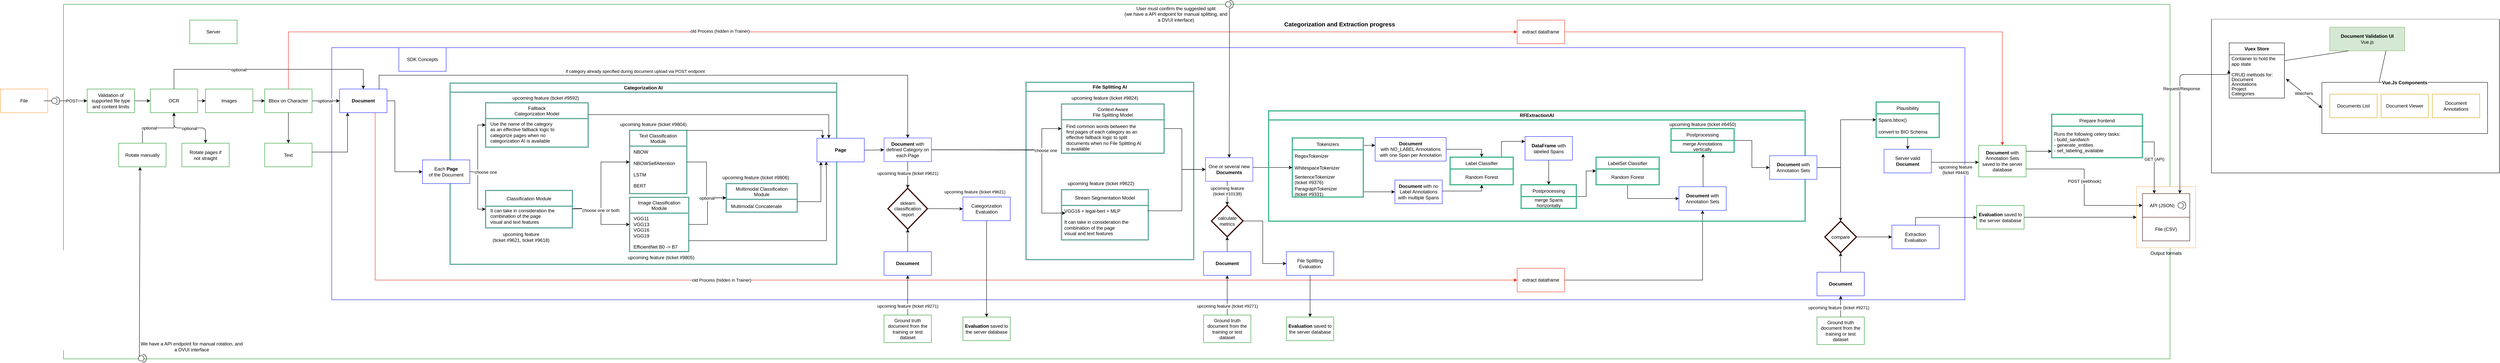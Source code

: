 <mxfile version="20.5.1" type="device"><diagram id="Y_4e-g6y54JG4lKSlURq" name="Page-1"><mxGraphModel dx="3660" dy="935" grid="1" gridSize="10" guides="1" tooltips="1" connect="1" arrows="1" fold="1" page="1" pageScale="1" pageWidth="850" pageHeight="1100" math="0" shadow="0"><root><mxCell id="0"/><mxCell id="1" parent="0"/><mxCell id="4hGdP1M2JwbJeWWglB2I-54" value="" style="rounded=0;whiteSpace=wrap;html=1;strokeColor=#129416;" parent="1" vertex="1"><mxGeometry x="-830" y="110" width="5340" height="900" as="geometry"/></mxCell><mxCell id="2g9Gco3Wk7Qit-5-Im8r-12" value="Output formats" style="rounded=0;whiteSpace=wrap;html=1;strokeColor=#FFB366;labelPosition=center;verticalLabelPosition=bottom;align=center;verticalAlign=top;" parent="1" vertex="1"><mxGeometry x="4425" y="573" width="150" height="155" as="geometry"/></mxCell><mxCell id="4hGdP1M2JwbJeWWglB2I-15" value="" style="rounded=0;whiteSpace=wrap;html=1;strokeColor=#0F17FF;" parent="1" vertex="1"><mxGeometry x="-150" y="220" width="4140" height="640" as="geometry"/></mxCell><mxCell id="4hGdP1M2JwbJeWWglB2I-59" style="edgeStyle=orthogonalEdgeStyle;rounded=0;orthogonalLoop=1;jettySize=auto;html=1;exitX=0.5;exitY=0;exitDx=0;exitDy=0;entryX=0;entryY=0.5;entryDx=0;entryDy=0;strokeColor=#E62712;" parent="1" source="4hGdP1M2JwbJeWWglB2I-42" target="4hGdP1M2JwbJeWWglB2I-60" edge="1"><mxGeometry relative="1" as="geometry"><Array as="points"><mxPoint x="-260" y="180"/></Array></mxGeometry></mxCell><mxCell id="9MLLla6oI4jPxRE4S_ba-36" value="old Process (hidden in Trainer)" style="edgeLabel;html=1;align=center;verticalAlign=middle;resizable=0;points=[];" parent="4hGdP1M2JwbJeWWglB2I-59" vertex="1" connectable="0"><mxGeometry x="-0.086" y="2" relative="1" as="geometry"><mxPoint x="-251" as="offset"/></mxGeometry></mxCell><mxCell id="vx7GEG0v0-2Jzm9RmqDa-37" style="edgeStyle=orthogonalEdgeStyle;rounded=0;orthogonalLoop=1;jettySize=auto;html=1;entryX=0;entryY=0.5;entryDx=0;entryDy=0;" parent="1" source="4hGdP1M2JwbJeWWglB2I-1" target="vx7GEG0v0-2Jzm9RmqDa-39" edge="1"><mxGeometry relative="1" as="geometry"><mxPoint x="-90" y="760" as="targetPoint"/><Array as="points"><mxPoint x="10" y="355"/><mxPoint x="10" y="535"/></Array></mxGeometry></mxCell><mxCell id="9MLLla6oI4jPxRE4S_ba-65" style="edgeStyle=orthogonalEdgeStyle;rounded=0;orthogonalLoop=1;jettySize=auto;html=1;entryX=0.5;entryY=0;entryDx=0;entryDy=0;" parent="1" source="4hGdP1M2JwbJeWWglB2I-4" target="9MLLla6oI4jPxRE4S_ba-66" edge="1"><mxGeometry relative="1" as="geometry"><Array as="points"><mxPoint x="2765" y="478"/></Array></mxGeometry></mxCell><mxCell id="4hGdP1M2JwbJeWWglB2I-4" value="&lt;div&gt;&lt;b&gt;Document&lt;/b&gt;&lt;br&gt;&lt;/div&gt;&lt;div&gt;with NO_LABEL Annotations&lt;/div&gt;&lt;div&gt;with one Span per Annotation&lt;/div&gt;" style="rounded=0;whiteSpace=wrap;html=1;strokeColor=#0F17FF;" parent="1" vertex="1"><mxGeometry x="2495" y="448" width="180" height="60" as="geometry"/></mxCell><mxCell id="4hGdP1M2JwbJeWWglB2I-38" value="SDK Concepts" style="rounded=0;whiteSpace=wrap;html=1;fillColor=none;strokeColor=#0F17FF;" parent="1" vertex="1"><mxGeometry x="20" y="220" width="120" height="60" as="geometry"/></mxCell><mxCell id="2g9Gco3Wk7Qit-5-Im8r-6" style="edgeStyle=orthogonalEdgeStyle;rounded=0;orthogonalLoop=1;jettySize=auto;html=1;exitX=1;exitY=0.5;exitDx=0;exitDy=0;" parent="1" source="4hGdP1M2JwbJeWWglB2I-40" target="2g9Gco3Wk7Qit-5-Im8r-5" edge="1"><mxGeometry relative="1" as="geometry"><Array as="points"><mxPoint x="4145" y="483"/></Array></mxGeometry></mxCell><mxCell id="2g9Gco3Wk7Qit-5-Im8r-18" style="edgeStyle=orthogonalEdgeStyle;rounded=0;orthogonalLoop=1;jettySize=auto;html=1;exitX=1;exitY=0.75;exitDx=0;exitDy=0;entryX=0;entryY=0.5;entryDx=0;entryDy=0;" parent="1" source="4hGdP1M2JwbJeWWglB2I-40" target="9MLLla6oI4jPxRE4S_ba-106" edge="1"><mxGeometry relative="1" as="geometry"/></mxCell><mxCell id="2g9Gco3Wk7Qit-5-Im8r-19" value="POST (webhook)" style="edgeLabel;html=1;align=center;verticalAlign=middle;resizable=0;points=[];" parent="2g9Gco3Wk7Qit-5-Im8r-18" vertex="1" connectable="0"><mxGeometry x="-0.082" relative="1" as="geometry"><mxPoint as="offset"/></mxGeometry></mxCell><mxCell id="4hGdP1M2JwbJeWWglB2I-40" value="&lt;b&gt;Document &lt;/b&gt;with Annotation Sets saved to the server database" style="rounded=0;whiteSpace=wrap;html=1;strokeColor=#129416;" parent="1" vertex="1"><mxGeometry x="4025" y="468" width="120" height="80" as="geometry"/></mxCell><mxCell id="4hGdP1M2JwbJeWWglB2I-44" style="edgeStyle=orthogonalEdgeStyle;rounded=0;orthogonalLoop=1;jettySize=auto;html=1;" parent="1" source="4hGdP1M2JwbJeWWglB2I-42" target="4hGdP1M2JwbJeWWglB2I-1" edge="1"><mxGeometry relative="1" as="geometry"><Array as="points"><mxPoint x="-130" y="355"/><mxPoint x="-130" y="355"/></Array></mxGeometry></mxCell><mxCell id="9MLLla6oI4jPxRE4S_ba-6" value="optional" style="edgeLabel;html=1;align=center;verticalAlign=middle;resizable=0;points=[];" parent="4hGdP1M2JwbJeWWglB2I-44" vertex="1" connectable="0"><mxGeometry x="-0.063" relative="1" as="geometry"><mxPoint as="offset"/></mxGeometry></mxCell><mxCell id="9MLLla6oI4jPxRE4S_ba-1" value="" style="edgeStyle=orthogonalEdgeStyle;rounded=0;orthogonalLoop=1;jettySize=auto;html=1;" parent="1" source="4hGdP1M2JwbJeWWglB2I-42" target="4hGdP1M2JwbJeWWglB2I-43" edge="1"><mxGeometry relative="1" as="geometry"/></mxCell><mxCell id="4hGdP1M2JwbJeWWglB2I-42" value="Bbox on Character" style="rounded=0;whiteSpace=wrap;html=1;fillColor=none;strokeColor=#129416;" parent="1" vertex="1"><mxGeometry x="-320" y="325" width="120" height="60" as="geometry"/></mxCell><mxCell id="4hGdP1M2JwbJeWWglB2I-45" style="edgeStyle=orthogonalEdgeStyle;rounded=0;orthogonalLoop=1;jettySize=auto;html=1;" parent="1" source="4hGdP1M2JwbJeWWglB2I-43" target="4hGdP1M2JwbJeWWglB2I-1" edge="1"><mxGeometry relative="1" as="geometry"><Array as="points"><mxPoint x="-110" y="485"/></Array></mxGeometry></mxCell><mxCell id="4hGdP1M2JwbJeWWglB2I-43" value="Text" style="rounded=0;whiteSpace=wrap;html=1;fillColor=none;strokeColor=#129416;" parent="1" vertex="1"><mxGeometry x="-320" y="462.5" width="120" height="60" as="geometry"/></mxCell><mxCell id="9MLLla6oI4jPxRE4S_ba-94" style="edgeStyle=orthogonalEdgeStyle;rounded=0;orthogonalLoop=1;jettySize=auto;html=1;" parent="1" source="4hGdP1M2JwbJeWWglB2I-46" target="9MLLla6oI4jPxRE4S_ba-93" edge="1"><mxGeometry relative="1" as="geometry"/></mxCell><mxCell id="4hGdP1M2JwbJeWWglB2I-46" value="Document" style="rounded=0;whiteSpace=wrap;html=1;strokeColor=#0F17FF;fontStyle=1" parent="1" vertex="1"><mxGeometry x="3615" y="790" width="120" height="60" as="geometry"/></mxCell><mxCell id="4hGdP1M2JwbJeWWglB2I-50" style="edgeStyle=orthogonalEdgeStyle;rounded=0;orthogonalLoop=1;jettySize=auto;html=1;" parent="1" source="4hGdP1M2JwbJeWWglB2I-47" target="4hGdP1M2JwbJeWWglB2I-46" edge="1"><mxGeometry relative="1" as="geometry"/></mxCell><mxCell id="4hGdP1M2JwbJeWWglB2I-47" value="Ground truth document from the training or test dataset" style="rounded=0;whiteSpace=wrap;html=1;strokeColor=#129416;" parent="1" vertex="1"><mxGeometry x="3615" y="903.75" width="120" height="70" as="geometry"/></mxCell><mxCell id="4hGdP1M2JwbJeWWglB2I-55" value="Server" style="rounded=0;whiteSpace=wrap;html=1;fillColor=none;strokeColor=#129416;" parent="1" vertex="1"><mxGeometry x="-510" y="150" width="120" height="60" as="geometry"/></mxCell><mxCell id="2g9Gco3Wk7Qit-5-Im8r-14" style="edgeStyle=orthogonalEdgeStyle;rounded=0;orthogonalLoop=1;jettySize=auto;html=1;exitX=1;exitY=0.5;exitDx=0;exitDy=0;entryX=0;entryY=0.5;entryDx=0;entryDy=0;" parent="1" source="4hGdP1M2JwbJeWWglB2I-56" target="2g9Gco3Wk7Qit-5-Im8r-12" edge="1"><mxGeometry relative="1" as="geometry"/></mxCell><mxCell id="4hGdP1M2JwbJeWWglB2I-56" value="&lt;b&gt;Evaluation&lt;/b&gt; saved to the server database" style="rounded=0;whiteSpace=wrap;html=1;strokeColor=#129416;" parent="1" vertex="1"><mxGeometry x="4020" y="620.5" width="120" height="60" as="geometry"/></mxCell><mxCell id="4hGdP1M2JwbJeWWglB2I-61" style="edgeStyle=orthogonalEdgeStyle;rounded=0;orthogonalLoop=1;jettySize=auto;html=1;strokeColor=#EB2813;entryX=0.5;entryY=0;entryDx=0;entryDy=0;exitX=1;exitY=0.5;exitDx=0;exitDy=0;" parent="1" source="4hGdP1M2JwbJeWWglB2I-60" target="4hGdP1M2JwbJeWWglB2I-40" edge="1"><mxGeometry relative="1" as="geometry"><Array as="points"><mxPoint x="4085" y="180"/></Array></mxGeometry></mxCell><mxCell id="4hGdP1M2JwbJeWWglB2I-60" value="extract dataframe" style="rounded=0;whiteSpace=wrap;html=1;strokeColor=#FF2C14;" parent="1" vertex="1"><mxGeometry x="2855" y="150" width="120" height="60" as="geometry"/></mxCell><mxCell id="9MLLla6oI4jPxRE4S_ba-4" style="edgeStyle=orthogonalEdgeStyle;rounded=0;orthogonalLoop=1;jettySize=auto;html=1;entryX=0.5;entryY=0;entryDx=0;entryDy=0;" parent="1" source="9MLLla6oI4jPxRE4S_ba-3" target="4hGdP1M2JwbJeWWglB2I-1" edge="1"><mxGeometry relative="1" as="geometry"><Array as="points"><mxPoint x="-550" y="275"/><mxPoint x="-70" y="275"/></Array></mxGeometry></mxCell><mxCell id="9MLLla6oI4jPxRE4S_ba-5" value="optional" style="edgeLabel;html=1;align=center;verticalAlign=middle;resizable=0;points=[];" parent="9MLLla6oI4jPxRE4S_ba-4" vertex="1" connectable="0"><mxGeometry x="-0.263" y="-1" relative="1" as="geometry"><mxPoint as="offset"/></mxGeometry></mxCell><mxCell id="9MLLla6oI4jPxRE4S_ba-40" value="" style="edgeStyle=orthogonalEdgeStyle;rounded=0;orthogonalLoop=1;jettySize=auto;html=1;" parent="1" source="9MLLla6oI4jPxRE4S_ba-3" target="9MLLla6oI4jPxRE4S_ba-39" edge="1"><mxGeometry relative="1" as="geometry"/></mxCell><mxCell id="2g9Gco3Wk7Qit-5-Im8r-27" style="endArrow=classic;startArrow=classic;html=1;fontFamily=Helvetica;fontSize=11;fontColor=default;align=center;strokeColor=default;edgeStyle=orthogonalEdgeStyle;" parent="1" source="9MLLla6oI4jPxRE4S_ba-3" target="GbPzBh_5DXwl44FfzJLB-2" edge="1"><mxGeometry relative="1" as="geometry"/></mxCell><mxCell id="2g9Gco3Wk7Qit-5-Im8r-28" value="optional" style="edgeLabel;html=1;align=center;verticalAlign=middle;resizable=0;points=[];" parent="2g9Gco3Wk7Qit-5-Im8r-27" vertex="1" connectable="0"><mxGeometry x="-0.022" y="-1" relative="1" as="geometry"><mxPoint as="offset"/></mxGeometry></mxCell><mxCell id="9MLLla6oI4jPxRE4S_ba-3" value="OCR" style="rounded=0;whiteSpace=wrap;html=1;fillColor=none;strokeColor=#129416;" parent="1" vertex="1"><mxGeometry x="-610" y="325" width="120" height="60" as="geometry"/></mxCell><mxCell id="9MLLla6oI4jPxRE4S_ba-45" style="edgeStyle=orthogonalEdgeStyle;rounded=0;orthogonalLoop=1;jettySize=auto;html=1;" parent="1" source="9MLLla6oI4jPxRE4S_ba-90" target="4hGdP1M2JwbJeWWglB2I-40" edge="1"><mxGeometry relative="1" as="geometry"><mxPoint x="4128" y="363" as="sourcePoint"/><Array as="points"><mxPoint x="4010" y="511"/><mxPoint x="4010" y="511"/></Array></mxGeometry></mxCell><mxCell id="V9HdjX9iqHW_Pui06T7V-2" value="upcoming feature&lt;br&gt;(ticket #9443)" style="edgeLabel;html=1;align=center;verticalAlign=middle;resizable=0;points=[];" parent="9MLLla6oI4jPxRE4S_ba-45" vertex="1" connectable="0"><mxGeometry x="-0.133" relative="1" as="geometry"><mxPoint x="9" y="19" as="offset"/></mxGeometry></mxCell><mxCell id="9MLLla6oI4jPxRE4S_ba-41" style="edgeStyle=orthogonalEdgeStyle;rounded=0;orthogonalLoop=1;jettySize=auto;html=1;" parent="1" source="9MLLla6oI4jPxRE4S_ba-39" target="4hGdP1M2JwbJeWWglB2I-42" edge="1"><mxGeometry relative="1" as="geometry"/></mxCell><mxCell id="9MLLla6oI4jPxRE4S_ba-39" value="Images" style="rounded=0;whiteSpace=wrap;html=1;fillColor=none;strokeColor=#129416;" parent="1" vertex="1"><mxGeometry x="-470" y="325" width="120" height="60" as="geometry"/></mxCell><mxCell id="9MLLla6oI4jPxRE4S_ba-43" style="edgeStyle=orthogonalEdgeStyle;rounded=0;orthogonalLoop=1;jettySize=auto;html=1;entryX=0;entryY=0.5;entryDx=0;entryDy=0;startArrow=none;" parent="1" source="HjN8L-3muKGVJR2-hx_8-20" target="HjN8L-3muKGVJR2-hx_8-12" edge="1"><mxGeometry relative="1" as="geometry"/></mxCell><mxCell id="9MLLla6oI4jPxRE4S_ba-92" value="POST" style="edgeLabel;html=1;align=center;verticalAlign=middle;resizable=0;points=[];" parent="9MLLla6oI4jPxRE4S_ba-43" vertex="1" connectable="0"><mxGeometry x="0.236" y="-2" relative="1" as="geometry"><mxPoint x="-13" y="-2" as="offset"/></mxGeometry></mxCell><mxCell id="9MLLla6oI4jPxRE4S_ba-42" value="File" style="rounded=0;whiteSpace=wrap;html=1;strokeColor=#FF9933;" parent="1" vertex="1"><mxGeometry x="-990" y="325" width="120" height="60" as="geometry"/></mxCell><mxCell id="uCFwbwdLhiHwo-Qxrh92-10" style="edgeStyle=orthogonalEdgeStyle;rounded=0;orthogonalLoop=1;jettySize=auto;html=1;" parent="1" source="9MLLla6oI4jPxRE4S_ba-53" edge="1"><mxGeometry relative="1" as="geometry"><mxPoint x="2495" y="468" as="targetPoint"/><Array as="points"><mxPoint x="2495" y="468"/></Array></mxGeometry></mxCell><mxCell id="uCFwbwdLhiHwo-Qxrh92-13" style="edgeStyle=orthogonalEdgeStyle;rounded=0;orthogonalLoop=1;jettySize=auto;html=1;" parent="1" source="9MLLla6oI4jPxRE4S_ba-53" target="9MLLla6oI4jPxRE4S_ba-58" edge="1"><mxGeometry relative="1" as="geometry"><Array as="points"><mxPoint x="2485" y="586"/><mxPoint x="2485" y="586"/></Array></mxGeometry></mxCell><mxCell id="9MLLla6oI4jPxRE4S_ba-53" value="Tokenizers" style="swimlane;fontStyle=0;childLayout=stackLayout;horizontal=1;startSize=30;horizontalStack=0;resizeParent=1;resizeParentMax=0;resizeLast=0;collapsible=1;marginBottom=0;strokeColor=#44B78B;strokeWidth=3;" parent="1" vertex="1"><mxGeometry x="2285" y="449.25" width="180" height="150" as="geometry"><mxRectangle x="1990" y="441.25" width="150" height="30" as="alternateBounds"/></mxGeometry></mxCell><mxCell id="9MLLla6oI4jPxRE4S_ba-56" value="RegexTokenizer" style="text;strokeColor=none;fillColor=none;align=left;verticalAlign=middle;spacingLeft=4;spacingRight=4;overflow=hidden;points=[[0,0.5],[1,0.5]];portConstraint=eastwest;rotatable=0;" parent="9MLLla6oI4jPxRE4S_ba-53" vertex="1"><mxGeometry y="30" width="180" height="30" as="geometry"/></mxCell><mxCell id="PVjARp0YHHE5zDxc7D2C-11" value="WhitespaceTokenizer" style="text;strokeColor=none;fillColor=none;align=left;verticalAlign=middle;spacingLeft=4;spacingRight=4;overflow=hidden;points=[[0,0.5],[1,0.5]];portConstraint=eastwest;rotatable=0;" parent="9MLLla6oI4jPxRE4S_ba-53" vertex="1"><mxGeometry y="60" width="180" height="30" as="geometry"/></mxCell><mxCell id="9MLLla6oI4jPxRE4S_ba-54" value="SentenceTokenizer&#xA;(ticket #9376)" style="text;strokeColor=none;fillColor=none;align=left;verticalAlign=middle;spacingLeft=4;spacingRight=4;overflow=hidden;points=[[0,0.5],[1,0.5]];portConstraint=eastwest;rotatable=0;" parent="9MLLla6oI4jPxRE4S_ba-53" vertex="1"><mxGeometry y="90" width="180" height="30" as="geometry"/></mxCell><mxCell id="9MLLla6oI4jPxRE4S_ba-55" value="ParagraphTokenizer&#xA;(ticket #9331)" style="text;strokeColor=none;fillColor=none;align=left;verticalAlign=middle;spacingLeft=4;spacingRight=4;overflow=hidden;points=[[0,0.5],[1,0.5]];portConstraint=eastwest;rotatable=0;" parent="9MLLla6oI4jPxRE4S_ba-53" vertex="1"><mxGeometry y="120" width="180" height="30" as="geometry"/></mxCell><mxCell id="9MLLla6oI4jPxRE4S_ba-64" style="edgeStyle=orthogonalEdgeStyle;rounded=0;orthogonalLoop=1;jettySize=auto;html=1;entryX=0.5;entryY=1;entryDx=0;entryDy=0;" parent="1" source="9MLLla6oI4jPxRE4S_ba-58" target="9MLLla6oI4jPxRE4S_ba-66" edge="1"><mxGeometry relative="1" as="geometry"><Array as="points"><mxPoint x="2765" y="584"/></Array></mxGeometry></mxCell><mxCell id="9MLLla6oI4jPxRE4S_ba-58" value="&lt;b&gt;Document&lt;/b&gt;&amp;nbsp;with no Label Annotations with multiple Spans" style="rounded=0;whiteSpace=wrap;html=1;strokeColor=#0F17FF;" parent="1" vertex="1"><mxGeometry x="2545" y="556.13" width="120" height="60" as="geometry"/></mxCell><mxCell id="9MLLla6oI4jPxRE4S_ba-71" style="edgeStyle=orthogonalEdgeStyle;rounded=0;orthogonalLoop=1;jettySize=auto;html=1;" parent="1" source="9MLLla6oI4jPxRE4S_ba-66" target="9MLLla6oI4jPxRE4S_ba-10" edge="1"><mxGeometry relative="1" as="geometry"><Array as="points"><mxPoint x="2815" y="458"/></Array></mxGeometry></mxCell><mxCell id="9MLLla6oI4jPxRE4S_ba-66" value="Label Classifier" style="swimlane;fontStyle=0;childLayout=stackLayout;horizontal=1;startSize=30;horizontalStack=0;resizeParent=1;resizeParentMax=0;resizeLast=0;collapsible=1;marginBottom=0;strokeColor=#44B78B;strokeWidth=3;" parent="1" vertex="1"><mxGeometry x="2685" y="498" width="160" height="70" as="geometry"><mxRectangle x="320" y="370" width="150" height="30" as="alternateBounds"/></mxGeometry></mxCell><mxCell id="9MLLla6oI4jPxRE4S_ba-67" value="Random Forest" style="text;strokeColor=none;fillColor=none;align=center;verticalAlign=middle;spacingLeft=4;spacingRight=4;overflow=hidden;points=[[0,0.5],[1,0.5]];portConstraint=eastwest;rotatable=0;" parent="9MLLla6oI4jPxRE4S_ba-66" vertex="1"><mxGeometry y="30" width="160" height="40" as="geometry"/></mxCell><mxCell id="9MLLla6oI4jPxRE4S_ba-88" style="edgeStyle=orthogonalEdgeStyle;rounded=0;orthogonalLoop=1;jettySize=auto;html=1;entryX=0;entryY=0.5;entryDx=0;entryDy=0;" parent="1" source="9MLLla6oI4jPxRE4S_ba-72" target="9MLLla6oI4jPxRE4S_ba-77" edge="1"><mxGeometry relative="1" as="geometry"/></mxCell><mxCell id="9MLLla6oI4jPxRE4S_ba-72" value="Postprocessing" style="swimlane;fontStyle=0;childLayout=stackLayout;horizontal=1;startSize=30;horizontalStack=0;resizeParent=1;resizeParentMax=0;resizeLast=0;collapsible=1;marginBottom=0;strokeColor=#44B78B;strokeWidth=3;" parent="1" vertex="1"><mxGeometry x="3245" y="425.5" width="160" height="60" as="geometry"><mxRectangle x="320" y="370" width="150" height="30" as="alternateBounds"/></mxGeometry></mxCell><mxCell id="9MLLla6oI4jPxRE4S_ba-85" value="merge Annotations&#xA;vertically" style="text;strokeColor=none;fillColor=none;align=center;verticalAlign=middle;spacingLeft=4;spacingRight=4;overflow=hidden;points=[[0,0.5],[1,0.5]];portConstraint=eastwest;rotatable=0;" parent="9MLLla6oI4jPxRE4S_ba-72" vertex="1"><mxGeometry y="30" width="160" height="30" as="geometry"/></mxCell><mxCell id="9MLLla6oI4jPxRE4S_ba-89" style="edgeStyle=orthogonalEdgeStyle;rounded=0;orthogonalLoop=1;jettySize=auto;html=1;entryX=0;entryY=0.5;entryDx=0;entryDy=0;" parent="1" source="9MLLla6oI4jPxRE4S_ba-77" target="9MLLla6oI4jPxRE4S_ba-79" edge="1"><mxGeometry relative="1" as="geometry"><Array as="points"><mxPoint x="3675" y="524"/><mxPoint x="3675" y="403"/></Array></mxGeometry></mxCell><mxCell id="9MLLla6oI4jPxRE4S_ba-95" style="edgeStyle=orthogonalEdgeStyle;rounded=0;orthogonalLoop=1;jettySize=auto;html=1;" parent="1" source="9MLLla6oI4jPxRE4S_ba-77" target="9MLLla6oI4jPxRE4S_ba-93" edge="1"><mxGeometry relative="1" as="geometry"><Array as="points"><mxPoint x="3675" y="524"/></Array></mxGeometry></mxCell><mxCell id="9MLLla6oI4jPxRE4S_ba-91" style="edgeStyle=orthogonalEdgeStyle;rounded=0;orthogonalLoop=1;jettySize=auto;html=1;" parent="1" source="9MLLla6oI4jPxRE4S_ba-78" target="9MLLla6oI4jPxRE4S_ba-90" edge="1"><mxGeometry relative="1" as="geometry"><Array as="points"><mxPoint x="3845" y="458"/><mxPoint x="3845" y="458"/></Array></mxGeometry></mxCell><mxCell id="9MLLla6oI4jPxRE4S_ba-78" value="Plausibility" style="swimlane;fontStyle=0;childLayout=stackLayout;horizontal=1;startSize=30;horizontalStack=0;resizeParent=1;resizeParentMax=0;resizeLast=0;collapsible=1;marginBottom=0;strokeColor=#44B78B;strokeWidth=3;" parent="1" vertex="1"><mxGeometry x="3765" y="358" width="160" height="90" as="geometry"><mxRectangle x="320" y="370" width="150" height="30" as="alternateBounds"/></mxGeometry></mxCell><mxCell id="9MLLla6oI4jPxRE4S_ba-79" value="Spans.bbox()" style="text;strokeColor=none;fillColor=none;align=left;verticalAlign=middle;spacingLeft=4;spacingRight=4;overflow=hidden;points=[[0,0.5],[1,0.5]];portConstraint=eastwest;rotatable=0;" parent="9MLLla6oI4jPxRE4S_ba-78" vertex="1"><mxGeometry y="30" width="160" height="30" as="geometry"/></mxCell><mxCell id="9MLLla6oI4jPxRE4S_ba-80" value="convert to BIO Schema" style="text;strokeColor=none;fillColor=none;align=left;verticalAlign=middle;spacingLeft=4;spacingRight=4;overflow=hidden;points=[[0,0.5],[1,0.5]];portConstraint=eastwest;rotatable=0;" parent="9MLLla6oI4jPxRE4S_ba-78" vertex="1"><mxGeometry y="60" width="160" height="30" as="geometry"/></mxCell><mxCell id="9MLLla6oI4jPxRE4S_ba-97" style="edgeStyle=orthogonalEdgeStyle;rounded=0;orthogonalLoop=1;jettySize=auto;html=1;" parent="1" source="9MLLla6oI4jPxRE4S_ba-93" target="9MLLla6oI4jPxRE4S_ba-96" edge="1"><mxGeometry relative="1" as="geometry"/></mxCell><mxCell id="9MLLla6oI4jPxRE4S_ba-93" value="compare" style="rhombus;whiteSpace=wrap;html=1;strokeColor=#3D0A05;strokeWidth=3;" parent="1" vertex="1"><mxGeometry x="3635" y="660.5" width="80" height="80" as="geometry"/></mxCell><mxCell id="9MLLla6oI4jPxRE4S_ba-98" style="edgeStyle=orthogonalEdgeStyle;rounded=0;orthogonalLoop=1;jettySize=auto;html=1;" parent="1" source="9MLLla6oI4jPxRE4S_ba-96" target="4hGdP1M2JwbJeWWglB2I-56" edge="1"><mxGeometry relative="1" as="geometry"><Array as="points"><mxPoint x="3865" y="651"/></Array></mxGeometry></mxCell><mxCell id="9MLLla6oI4jPxRE4S_ba-96" value="&lt;div&gt;Extraction &lt;br&gt;&lt;/div&gt;&lt;div&gt;Evaluation&lt;/div&gt;" style="rounded=0;whiteSpace=wrap;html=1;strokeColor=#0F17FF;" parent="1" vertex="1"><mxGeometry x="3805" y="670.5" width="120" height="60" as="geometry"/></mxCell><mxCell id="9MLLla6oI4jPxRE4S_ba-104" value="File (CSV)" style="rounded=0;whiteSpace=wrap;html=1;strokeColor=#3D0A05;" parent="1" vertex="1"><mxGeometry x="4440" y="650.5" width="120" height="60" as="geometry"/></mxCell><mxCell id="9MLLla6oI4jPxRE4S_ba-106" value="API (JSON)&amp;nbsp;&amp;nbsp;&amp;nbsp;&amp;nbsp;&amp;nbsp;&amp;nbsp; " style="rounded=0;whiteSpace=wrap;html=1;strokeColor=#3D0A05;" parent="1" vertex="1"><mxGeometry x="4440" y="590.5" width="120" height="60" as="geometry"/></mxCell><mxCell id="V9HdjX9iqHW_Pui06T7V-6" style="edgeStyle=orthogonalEdgeStyle;rounded=0;orthogonalLoop=1;jettySize=auto;html=1;" parent="1" source="V9HdjX9iqHW_Pui06T7V-3" target="4hGdP1M2JwbJeWWglB2I-25" edge="1"><mxGeometry relative="1" as="geometry"/></mxCell><mxCell id="V9HdjX9iqHW_Pui06T7V-3" value="extract dataframe" style="rounded=0;whiteSpace=wrap;html=1;strokeColor=#FF2C14;" parent="1" vertex="1"><mxGeometry x="2855" y="780" width="120" height="60" as="geometry"/></mxCell><mxCell id="LKTkPYLuN1g2WceH0jgF-83" value="" style="swimlane;startSize=0;labelBackgroundColor=none;fillStyle=auto;rounded=0;swimlaneFillColor=default;" parent="1" vertex="1"><mxGeometry x="4615" y="148" width="730" height="390" as="geometry"/></mxCell><mxCell id="LKTkPYLuN1g2WceH0jgF-74" value="Vue.Js Components" style="swimlane;startSize=0;movable=1;resizable=1;rotatable=1;deletable=1;editable=1;connectable=1;fillColor=#D4E1F5;labelBackgroundColor=default;labelBorderColor=#FFFFFF;" parent="LKTkPYLuN1g2WceH0jgF-83" vertex="1"><mxGeometry x="280" y="160" width="420" height="130" as="geometry"><mxRectangle x="850" y="260" width="50" height="40" as="alternateBounds"/></mxGeometry></mxCell><mxCell id="LKTkPYLuN1g2WceH0jgF-77" value="Document Annotations" style="rounded=0;whiteSpace=wrap;html=1;movable=1;resizable=1;rotatable=1;deletable=1;editable=1;connectable=1;fillColor=none;strokeColor=#d79b00;" parent="LKTkPYLuN1g2WceH0jgF-74" vertex="1"><mxGeometry x="280" y="30" width="120" height="60" as="geometry"/></mxCell><mxCell id="LKTkPYLuN1g2WceH0jgF-76" value="Document Viewer" style="whiteSpace=wrap;html=1;rounded=0;movable=1;resizable=1;rotatable=1;deletable=1;editable=1;connectable=1;fillColor=none;strokeColor=#d79b00;" parent="LKTkPYLuN1g2WceH0jgF-74" vertex="1"><mxGeometry x="150" y="30" width="120" height="60" as="geometry"/></mxCell><mxCell id="LKTkPYLuN1g2WceH0jgF-75" value="Documents List" style="rounded=0;whiteSpace=wrap;html=1;movable=1;resizable=1;rotatable=1;deletable=1;editable=1;connectable=1;fillColor=none;strokeColor=#d79b00;" parent="LKTkPYLuN1g2WceH0jgF-74" vertex="1"><mxGeometry x="20" y="30" width="120" height="60" as="geometry"/></mxCell><mxCell id="mCsw30LCLhBXIYTIs269-1" value="&lt;b&gt;Vuex Store&lt;/b&gt;" style="swimlane;fontStyle=0;childLayout=stackLayout;horizontal=1;startSize=30;horizontalStack=0;resizeParent=1;resizeParentMax=0;resizeLast=0;collapsible=1;marginBottom=0;whiteSpace=wrap;html=1;" parent="LKTkPYLuN1g2WceH0jgF-83" vertex="1"><mxGeometry x="45" y="60" width="140" height="140" as="geometry"/></mxCell><mxCell id="mCsw30LCLhBXIYTIs269-2" value="Container to hold the app state" style="text;strokeColor=none;fillColor=none;align=left;verticalAlign=middle;spacingLeft=4;spacingRight=4;overflow=hidden;points=[[0,0.5],[1,0.5]];portConstraint=eastwest;rotatable=0;whiteSpace=wrap;html=1;fontSize=12;" parent="mCsw30LCLhBXIYTIs269-1" vertex="1"><mxGeometry y="30" width="140" height="30" as="geometry"/></mxCell><mxCell id="mCsw30LCLhBXIYTIs269-4" value="&lt;p style=&quot;line-height: 100%; font-size: 12px;&quot;&gt;&lt;font style=&quot;font-size: 12px;&quot;&gt;CRUD methods for:&lt;br&gt;Document&lt;br&gt;Annotations&lt;br&gt;Project&lt;br&gt;Categories&lt;br&gt;&lt;/font&gt;&lt;/p&gt;" style="text;strokeColor=none;fillColor=none;align=left;verticalAlign=middle;spacingLeft=4;spacingRight=4;overflow=hidden;points=[[0,0.5],[1,0.5]];portConstraint=eastwest;rotatable=0;whiteSpace=wrap;html=1;fontSize=16;" parent="mCsw30LCLhBXIYTIs269-1" vertex="1"><mxGeometry y="60" width="140" height="80" as="geometry"/></mxCell><mxCell id="LKTkPYLuN1g2WceH0jgF-73" value="Watchers" style="endArrow=classic;startArrow=classic;html=1;rounded=0;exitX=1.029;exitY=0.388;exitDx=0;exitDy=0;movable=1;resizable=1;rotatable=1;deletable=1;editable=1;connectable=1;entryX=0;entryY=0.5;entryDx=0;entryDy=0;exitPerimeter=0;" parent="LKTkPYLuN1g2WceH0jgF-83" source="mCsw30LCLhBXIYTIs269-4" target="LKTkPYLuN1g2WceH0jgF-74" edge="1"><mxGeometry width="50" height="50" relative="1" as="geometry"><mxPoint x="170" y="142.5" as="sourcePoint"/><mxPoint x="295" y="140" as="targetPoint"/></mxGeometry></mxCell><mxCell id="LKTkPYLuN1g2WceH0jgF-64" value="&lt;b&gt;Document Validation UI&lt;/b&gt;&lt;br&gt;Vue.js" style="rounded=0;whiteSpace=wrap;html=1;movable=1;resizable=1;rotatable=1;deletable=1;editable=1;connectable=1;fillColor=#d5e8d4;strokeColor=#82b366;" parent="LKTkPYLuN1g2WceH0jgF-83" vertex="1"><mxGeometry x="300" y="20" width="190" height="60" as="geometry"/></mxCell><mxCell id="LKTkPYLuN1g2WceH0jgF-79" value="" style="endArrow=none;html=1;rounded=0;fontSize=19;entryX=0.25;entryY=1;entryDx=0;entryDy=0;exitX=1;exitY=0.5;exitDx=0;exitDy=0;movable=1;resizable=1;rotatable=1;deletable=1;editable=1;connectable=1;" parent="LKTkPYLuN1g2WceH0jgF-83" source="mCsw30LCLhBXIYTIs269-2" target="LKTkPYLuN1g2WceH0jgF-64" edge="1"><mxGeometry width="50" height="50" relative="1" as="geometry"><mxPoint x="155" y="118.75" as="sourcePoint"/><mxPoint x="330" y="315" as="targetPoint"/></mxGeometry></mxCell><mxCell id="I0hLGGDyabvLFm6WPscO-2" value="" style="endArrow=none;html=1;rounded=0;entryX=0.75;entryY=1;entryDx=0;entryDy=0;exitX=0.345;exitY=-0.004;exitDx=0;exitDy=0;exitPerimeter=0;" parent="LKTkPYLuN1g2WceH0jgF-83" source="LKTkPYLuN1g2WceH0jgF-74" target="LKTkPYLuN1g2WceH0jgF-64" edge="1"><mxGeometry width="50" height="50" relative="1" as="geometry"><mxPoint x="270" y="270" as="sourcePoint"/><mxPoint x="320" y="220" as="targetPoint"/></mxGeometry></mxCell><mxCell id="gmDyt483ovcnzdWVHVRp-11" value="" style="endArrow=classic;html=1;rounded=0;entryX=0;entryY=0.5;entryDx=0;entryDy=0;exitX=1;exitY=0.5;exitDx=0;exitDy=0;edgeStyle=orthogonalEdgeStyle;" parent="1" source="vx7GEG0v0-2Jzm9RmqDa-44" target="gmDyt483ovcnzdWVHVRp-7" edge="1"><mxGeometry width="50" height="50" relative="1" as="geometry"><mxPoint x="1260" y="361.25" as="sourcePoint"/><mxPoint x="530" y="305" as="targetPoint"/><Array as="points"/></mxGeometry></mxCell><mxCell id="PVjARp0YHHE5zDxc7D2C-14" style="edgeStyle=orthogonalEdgeStyle;rounded=0;orthogonalLoop=1;jettySize=auto;html=1;exitX=1;exitY=0.5;exitDx=0;exitDy=0;entryX=0;entryY=0.5;entryDx=0;entryDy=0;" parent="1" source="PVjARp0YHHE5zDxc7D2C-7" target="vx7GEG0v0-2Jzm9RmqDa-51" edge="1"><mxGeometry relative="1" as="geometry"><mxPoint x="3865" y="368" as="targetPoint"/><Array as="points"/></mxGeometry></mxCell><mxCell id="PVjARp0YHHE5zDxc7D2C-7" value="Postprocessing" style="swimlane;fontStyle=0;childLayout=stackLayout;horizontal=1;startSize=30;horizontalStack=0;resizeParent=1;resizeParentMax=0;resizeLast=0;collapsible=1;marginBottom=0;strokeColor=#44B78B;strokeWidth=3;" parent="1" vertex="1"><mxGeometry x="2865" y="568" width="140" height="60" as="geometry"><mxRectangle x="320" y="370" width="150" height="30" as="alternateBounds"/></mxGeometry></mxCell><mxCell id="PVjARp0YHHE5zDxc7D2C-8" value="merge Spans&#xA;horizontally" style="text;strokeColor=none;fillColor=none;align=center;verticalAlign=middle;spacingLeft=4;spacingRight=4;overflow=hidden;points=[[0,0.5],[1,0.5]];portConstraint=eastwest;rotatable=0;" parent="PVjARp0YHHE5zDxc7D2C-7" vertex="1"><mxGeometry y="30" width="140" height="30" as="geometry"/></mxCell><mxCell id="9MLLla6oI4jPxRE4S_ba-90" value="Server valid&lt;br&gt;&lt;b&gt;Document&lt;/b&gt;" style="rounded=0;whiteSpace=wrap;html=1;strokeColor=#1222FF;" parent="1" vertex="1"><mxGeometry x="3785" y="478" width="120" height="60" as="geometry"/></mxCell><mxCell id="GbPzBh_5DXwl44FfzJLB-1" value="Categorization and Extraction progress" style="text;html=1;strokeColor=none;fillColor=none;align=center;verticalAlign=middle;whiteSpace=wrap;rounded=0;fontStyle=1;fontSize=15;" parent="1" vertex="1"><mxGeometry x="2220" y="100" width="370" height="120" as="geometry"/></mxCell><mxCell id="GbPzBh_5DXwl44FfzJLB-2" value="&lt;span style=&quot;font-weight: normal;&quot;&gt;Rotate pages if&lt;br&gt;not straight&lt;br&gt;&lt;/span&gt;" style="rounded=0;whiteSpace=wrap;html=1;fillColor=none;strokeColor=#129416;fontStyle=1" parent="1" vertex="1"><mxGeometry x="-530" y="462.5" width="120" height="60" as="geometry"/></mxCell><mxCell id="2g9Gco3Wk7Qit-5-Im8r-3" value="Prepare frontend" style="swimlane;fontStyle=0;childLayout=stackLayout;horizontal=1;startSize=30;horizontalStack=0;resizeParent=1;resizeParentMax=0;resizeLast=0;collapsible=1;marginBottom=0;strokeColor=#44B78B;strokeWidth=3;" parent="1" vertex="1"><mxGeometry x="4210" y="389.25" width="230" height="110" as="geometry"><mxRectangle x="320" y="370" width="150" height="30" as="alternateBounds"/></mxGeometry></mxCell><mxCell id="2g9Gco3Wk7Qit-5-Im8r-5" value="Runs the following celery tasks:&#xA;- build_sandwich&#xA;- generate_entities&#xA;- set_labeling_available" style="text;strokeColor=none;fillColor=none;align=left;verticalAlign=middle;spacingLeft=4;spacingRight=4;overflow=hidden;points=[[0,0.5],[1,0.5]];portConstraint=eastwest;rotatable=0;" parent="2g9Gco3Wk7Qit-5-Im8r-3" vertex="1"><mxGeometry y="30" width="230" height="80" as="geometry"/></mxCell><mxCell id="2g9Gco3Wk7Qit-5-Im8r-21" style="edgeStyle=orthogonalEdgeStyle;rounded=0;orthogonalLoop=1;jettySize=auto;html=1;exitX=1;exitY=0.5;exitDx=0;exitDy=0;entryX=0.25;entryY=0;entryDx=0;entryDy=0;" parent="1" source="2g9Gco3Wk7Qit-5-Im8r-5" target="9MLLla6oI4jPxRE4S_ba-106" edge="1"><mxGeometry relative="1" as="geometry"/></mxCell><mxCell id="2g9Gco3Wk7Qit-5-Im8r-22" value="GET (API)" style="edgeLabel;html=1;align=center;verticalAlign=middle;resizable=0;points=[];" parent="2g9Gco3Wk7Qit-5-Im8r-21" vertex="1" connectable="0"><mxGeometry x="-0.086" relative="1" as="geometry"><mxPoint as="offset"/></mxGeometry></mxCell><mxCell id="2g9Gco3Wk7Qit-5-Im8r-24" style="endArrow=classic;startArrow=classic;html=1;fontFamily=Helvetica;fontSize=11;fontColor=default;align=center;strokeColor=default;edgeStyle=orthogonalEdgeStyle;entryX=-0.007;entryY=0.113;entryDx=0;entryDy=0;entryPerimeter=0;" parent="1" source="9MLLla6oI4jPxRE4S_ba-106" target="mCsw30LCLhBXIYTIs269-4" edge="1"><mxGeometry relative="1" as="geometry"><Array as="points"><mxPoint x="4535" y="288"/></Array><mxPoint x="4635" y="288" as="targetPoint"/></mxGeometry></mxCell><mxCell id="2g9Gco3Wk7Qit-5-Im8r-26" value="Request/Response" style="edgeLabel;html=1;align=center;verticalAlign=middle;resizable=0;points=[];" parent="2g9Gco3Wk7Qit-5-Im8r-24" vertex="1" connectable="0"><mxGeometry x="0.219" y="-4" relative="1" as="geometry"><mxPoint as="offset"/></mxGeometry></mxCell><mxCell id="vx7GEG0v0-2Jzm9RmqDa-35" value="Categorization AI" style="swimlane;whiteSpace=wrap;html=1;strokeColor=#67AB9F;strokeWidth=3;" parent="1" vertex="1"><mxGeometry x="150" y="310" width="980" height="460" as="geometry"/></mxCell><mxCell id="vx7GEG0v0-2Jzm9RmqDa-28" value="Fallback&#xA;Categorization Model" style="swimlane;strokeColor=#67AB9F;strokeWidth=3;fontStyle=0;startSize=40;" parent="vx7GEG0v0-2Jzm9RmqDa-35" vertex="1"><mxGeometry x="90" y="50" width="260" height="112.5" as="geometry"/></mxCell><mxCell id="vx7GEG0v0-2Jzm9RmqDa-29" value="&lt;div&gt;Use the name of the category&lt;/div&gt;&lt;div&gt;as an effective fallback logic to&lt;/div&gt;&lt;div&gt;categorize pages when no&lt;/div&gt;&lt;div&gt;categorization AI is available&lt;/div&gt;" style="text;html=1;resizable=0;autosize=1;align=left;verticalAlign=middle;points=[];fillColor=none;strokeColor=none;rounded=0;strokeWidth=3;" parent="vx7GEG0v0-2Jzm9RmqDa-28" vertex="1"><mxGeometry x="10" y="40" width="210" height="70" as="geometry"/></mxCell><mxCell id="HjN8L-3muKGVJR2-hx_8-2" value="upcoming feature (ticket #9592)" style="text;html=1;strokeColor=none;fillColor=none;align=center;verticalAlign=middle;whiteSpace=wrap;rounded=0;" parent="vx7GEG0v0-2Jzm9RmqDa-28" vertex="1"><mxGeometry x="-25" y="-27" width="355" height="30" as="geometry"/></mxCell><mxCell id="vx7GEG0v0-2Jzm9RmqDa-30" value="Classification Module" style="swimlane;strokeColor=#67AB9F;strokeWidth=3;fontStyle=0;startSize=40;" parent="vx7GEG0v0-2Jzm9RmqDa-35" vertex="1"><mxGeometry x="90" y="272.5" width="220" height="95" as="geometry"/></mxCell><mxCell id="vx7GEG0v0-2Jzm9RmqDa-31" value="&lt;div&gt;It can take in consideration the&lt;/div&gt;&lt;div&gt;combination of the page&lt;/div&gt;&lt;div&gt;visual and text features&lt;/div&gt;" style="text;html=1;resizable=0;autosize=1;align=left;verticalAlign=middle;points=[];fillColor=none;strokeColor=none;rounded=0;strokeWidth=3;" parent="vx7GEG0v0-2Jzm9RmqDa-30" vertex="1"><mxGeometry x="10" y="35" width="210" height="60" as="geometry"/></mxCell><mxCell id="vx7GEG0v0-2Jzm9RmqDa-19" value="Image Classification&#xA;Module" style="swimlane;strokeColor=#67AB9F;strokeWidth=3;fontStyle=0;startSize=40;" parent="vx7GEG0v0-2Jzm9RmqDa-35" vertex="1"><mxGeometry x="455" y="290" width="150" height="137.5" as="geometry"/></mxCell><mxCell id="vx7GEG0v0-2Jzm9RmqDa-20" value="&lt;div align=&quot;left&quot;&gt;VGG11&lt;/div&gt;&lt;div align=&quot;left&quot;&gt;VGG13&lt;/div&gt;&lt;div align=&quot;left&quot;&gt;VGG16&lt;/div&gt;&lt;div align=&quot;left&quot;&gt;VGG19&lt;/div&gt;&lt;div align=&quot;left&quot;&gt;&lt;br&gt;&lt;/div&gt;&lt;div align=&quot;left&quot;&gt;EfficientNet B0 -&amp;gt; B7&lt;br&gt;&lt;/div&gt;" style="text;html=1;resizable=0;autosize=1;align=left;verticalAlign=middle;points=[];fillColor=none;strokeColor=none;rounded=0;strokeWidth=3;" parent="vx7GEG0v0-2Jzm9RmqDa-19" vertex="1"><mxGeometry x="7.5" y="40" width="160" height="100" as="geometry"/></mxCell><mxCell id="vx7GEG0v0-2Jzm9RmqDa-25" style="edgeStyle=orthogonalEdgeStyle;rounded=0;orthogonalLoop=1;jettySize=auto;html=1;entryX=0;entryY=0.5;entryDx=0;entryDy=0;exitX=1.014;exitY=0.179;exitDx=0;exitDy=0;exitPerimeter=0;" parent="vx7GEG0v0-2Jzm9RmqDa-35" source="vx7GEG0v0-2Jzm9RmqDa-31" target="vx7GEG0v0-2Jzm9RmqDa-19" edge="1"><mxGeometry relative="1" as="geometry"/></mxCell><mxCell id="vx7GEG0v0-2Jzm9RmqDa-2" value="Text Classification&#xA;Module" style="swimlane;strokeColor=#67AB9F;strokeWidth=3;fontStyle=0;startSize=40;" parent="vx7GEG0v0-2Jzm9RmqDa-35" vertex="1"><mxGeometry x="455" y="120" width="145" height="160.5" as="geometry"/></mxCell><mxCell id="vx7GEG0v0-2Jzm9RmqDa-3" value="&lt;div align=&quot;left&quot;&gt;NBOW&lt;/div&gt;&lt;div align=&quot;left&quot;&gt;&lt;br&gt;&lt;/div&gt;&lt;div align=&quot;left&quot;&gt;NBOWSelfAttention&lt;/div&gt;&lt;div align=&quot;left&quot;&gt;&lt;br&gt;&lt;/div&gt;&lt;div align=&quot;left&quot;&gt;LSTM&lt;br&gt;&lt;/div&gt;&lt;div align=&quot;left&quot;&gt;&lt;br&gt;&lt;/div&gt;&lt;div align=&quot;left&quot;&gt;BERT&lt;br&gt;&lt;/div&gt;" style="text;html=1;resizable=0;autosize=1;align=left;verticalAlign=middle;points=[];fillColor=none;strokeColor=none;rounded=0;strokeWidth=3;" parent="vx7GEG0v0-2Jzm9RmqDa-2" vertex="1"><mxGeometry x="7.5" y="42.5" width="150" height="110" as="geometry"/></mxCell><mxCell id="vx7GEG0v0-2Jzm9RmqDa-18" style="edgeStyle=orthogonalEdgeStyle;rounded=0;orthogonalLoop=1;jettySize=auto;html=1;entryX=0;entryY=0.5;entryDx=0;entryDy=0;exitX=0.995;exitY=0.193;exitDx=0;exitDy=0;exitPerimeter=0;" parent="vx7GEG0v0-2Jzm9RmqDa-35" source="vx7GEG0v0-2Jzm9RmqDa-31" target="vx7GEG0v0-2Jzm9RmqDa-2" edge="1"><mxGeometry relative="1" as="geometry"/></mxCell><mxCell id="vx7GEG0v0-2Jzm9RmqDa-38" value="choose one or both" style="edgeLabel;html=1;align=center;verticalAlign=middle;resizable=0;points=[];" parent="vx7GEG0v0-2Jzm9RmqDa-18" vertex="1" connectable="0"><mxGeometry x="-0.479" y="-3" relative="1" as="geometry"><mxPoint x="4" y="1" as="offset"/></mxGeometry></mxCell><mxCell id="vx7GEG0v0-2Jzm9RmqDa-21" value="Multimodal Classification&#xA;Module" style="swimlane;strokeColor=#67AB9F;strokeWidth=3;fontStyle=0;startSize=40;" parent="vx7GEG0v0-2Jzm9RmqDa-35" vertex="1"><mxGeometry x="700" y="255" width="180" height="72.5" as="geometry"/></mxCell><mxCell id="vx7GEG0v0-2Jzm9RmqDa-22" value="Multimodal Concatenate" style="text;html=1;resizable=0;autosize=1;align=left;verticalAlign=middle;points=[];fillColor=none;strokeColor=none;rounded=0;strokeWidth=3;" parent="vx7GEG0v0-2Jzm9RmqDa-21" vertex="1"><mxGeometry x="10" y="42.5" width="170" height="30" as="geometry"/></mxCell><mxCell id="vx7GEG0v0-2Jzm9RmqDa-23" style="edgeStyle=orthogonalEdgeStyle;rounded=0;orthogonalLoop=1;jettySize=auto;html=1;entryX=0;entryY=0.5;entryDx=0;entryDy=0;" parent="vx7GEG0v0-2Jzm9RmqDa-35" source="vx7GEG0v0-2Jzm9RmqDa-2" target="vx7GEG0v0-2Jzm9RmqDa-21" edge="1"><mxGeometry relative="1" as="geometry"/></mxCell><mxCell id="vx7GEG0v0-2Jzm9RmqDa-24" style="edgeStyle=orthogonalEdgeStyle;rounded=0;orthogonalLoop=1;jettySize=auto;html=1;entryX=0;entryY=0.5;entryDx=0;entryDy=0;" parent="vx7GEG0v0-2Jzm9RmqDa-35" source="vx7GEG0v0-2Jzm9RmqDa-19" target="vx7GEG0v0-2Jzm9RmqDa-21" edge="1"><mxGeometry relative="1" as="geometry"/></mxCell><mxCell id="vx7GEG0v0-2Jzm9RmqDa-27" value="optional" style="edgeLabel;html=1;align=center;verticalAlign=middle;resizable=0;points=[];" parent="vx7GEG0v0-2Jzm9RmqDa-24" vertex="1" connectable="0"><mxGeometry x="0.5" y="1" relative="1" as="geometry"><mxPoint x="-9" y="1" as="offset"/></mxGeometry></mxCell><mxCell id="vx7GEG0v0-2Jzm9RmqDa-40" style="edgeStyle=orthogonalEdgeStyle;rounded=0;orthogonalLoop=1;jettySize=auto;html=1;entryX=0;entryY=0.5;entryDx=0;entryDy=0;" parent="vx7GEG0v0-2Jzm9RmqDa-35" source="vx7GEG0v0-2Jzm9RmqDa-39" target="vx7GEG0v0-2Jzm9RmqDa-28" edge="1"><mxGeometry relative="1" as="geometry"/></mxCell><mxCell id="vx7GEG0v0-2Jzm9RmqDa-41" style="edgeStyle=orthogonalEdgeStyle;rounded=0;orthogonalLoop=1;jettySize=auto;html=1;entryX=0;entryY=0.5;entryDx=0;entryDy=0;" parent="vx7GEG0v0-2Jzm9RmqDa-35" source="vx7GEG0v0-2Jzm9RmqDa-39" target="vx7GEG0v0-2Jzm9RmqDa-30" edge="1"><mxGeometry relative="1" as="geometry"/></mxCell><mxCell id="vx7GEG0v0-2Jzm9RmqDa-43" value="choose one" style="edgeLabel;html=1;align=center;verticalAlign=middle;resizable=0;points=[];" parent="vx7GEG0v0-2Jzm9RmqDa-41" vertex="1" connectable="0"><mxGeometry x="-0.596" y="2" relative="1" as="geometry"><mxPoint x="18" y="-7" as="offset"/></mxGeometry></mxCell><mxCell id="vx7GEG0v0-2Jzm9RmqDa-39" value="&lt;div&gt;&lt;span style=&quot;font-weight: normal;&quot;&gt;Each&lt;/span&gt; Page&lt;/div&gt;&lt;div&gt;&lt;span style=&quot;font-weight: normal;&quot;&gt;of the&lt;/span&gt; &lt;span style=&quot;font-weight: normal;&quot;&gt;Document&lt;/span&gt;&lt;br&gt;&lt;/div&gt;" style="rounded=0;whiteSpace=wrap;html=1;fontStyle=1;strokeColor=#0F17FF;" parent="vx7GEG0v0-2Jzm9RmqDa-35" vertex="1"><mxGeometry x="-70" y="195" width="120" height="60" as="geometry"/></mxCell><mxCell id="9dfpNHqSxHGeAsIauYXX-3" value="upcoming feature (ticket #9806)" style="text;html=1;strokeColor=none;fillColor=none;align=center;verticalAlign=middle;whiteSpace=wrap;rounded=0;" parent="vx7GEG0v0-2Jzm9RmqDa-35" vertex="1"><mxGeometry x="660" y="225" width="230" height="30" as="geometry"/></mxCell><mxCell id="vx7GEG0v0-2Jzm9RmqDa-44" value="Page" style="rounded=0;whiteSpace=wrap;html=1;fontStyle=1;strokeColor=#0F17FF;" parent="1" vertex="1"><mxGeometry x="1080" y="450" width="120" height="60" as="geometry"/></mxCell><mxCell id="vx7GEG0v0-2Jzm9RmqDa-45" style="edgeStyle=orthogonalEdgeStyle;rounded=0;orthogonalLoop=1;jettySize=auto;html=1;" parent="1" source="vx7GEG0v0-2Jzm9RmqDa-28" edge="1"><mxGeometry relative="1" as="geometry"><mxPoint x="1110" y="450" as="targetPoint"/><Array as="points"><mxPoint x="1110" y="390"/></Array></mxGeometry></mxCell><mxCell id="vx7GEG0v0-2Jzm9RmqDa-46" style="edgeStyle=orthogonalEdgeStyle;rounded=0;orthogonalLoop=1;jettySize=auto;html=1;entryX=0.12;entryY=0.007;entryDx=0;entryDy=0;entryPerimeter=0;" parent="1" source="vx7GEG0v0-2Jzm9RmqDa-2" target="vx7GEG0v0-2Jzm9RmqDa-44" edge="1"><mxGeometry relative="1" as="geometry"><mxPoint x="1090" y="490" as="targetPoint"/><Array as="points"><mxPoint x="1094" y="430"/></Array></mxGeometry></mxCell><mxCell id="vx7GEG0v0-2Jzm9RmqDa-47" style="edgeStyle=orthogonalEdgeStyle;rounded=0;orthogonalLoop=1;jettySize=auto;html=1;entryX=0.196;entryY=0.991;entryDx=0;entryDy=0;entryPerimeter=0;" parent="1" source="vx7GEG0v0-2Jzm9RmqDa-19" target="vx7GEG0v0-2Jzm9RmqDa-44" edge="1"><mxGeometry relative="1" as="geometry"><Array as="points"><mxPoint x="1104" y="710"/><mxPoint x="1104" y="546"/></Array></mxGeometry></mxCell><mxCell id="vx7GEG0v0-2Jzm9RmqDa-49" style="edgeStyle=orthogonalEdgeStyle;rounded=0;orthogonalLoop=1;jettySize=auto;html=1;" parent="1" source="vx7GEG0v0-2Jzm9RmqDa-21" target="vx7GEG0v0-2Jzm9RmqDa-44" edge="1"><mxGeometry relative="1" as="geometry"><Array as="points"><mxPoint x="1090" y="611"/></Array></mxGeometry></mxCell><mxCell id="HjN8L-3muKGVJR2-hx_8-7" style="edgeStyle=orthogonalEdgeStyle;rounded=0;orthogonalLoop=1;jettySize=auto;html=1;entryX=0.5;entryY=0;entryDx=0;entryDy=0;" parent="1" source="4hGdP1M2JwbJeWWglB2I-1" target="gmDyt483ovcnzdWVHVRp-7" edge="1"><mxGeometry relative="1" as="geometry"><Array as="points"><mxPoint x="-30" y="290"/><mxPoint x="1310" y="290"/></Array></mxGeometry></mxCell><mxCell id="HjN8L-3muKGVJR2-hx_8-8" value="if category already specified during document upload via POST endpoint" style="edgeLabel;html=1;align=center;verticalAlign=middle;resizable=0;points=[];" parent="HjN8L-3muKGVJR2-hx_8-7" vertex="1" connectable="0"><mxGeometry x="-0.123" y="-3" relative="1" as="geometry"><mxPoint x="11" y="-13" as="offset"/></mxGeometry></mxCell><mxCell id="4hGdP1M2JwbJeWWglB2I-1" value="Document" style="rounded=0;whiteSpace=wrap;html=1;fontStyle=1;strokeColor=#0F17FF;" parent="1" vertex="1"><mxGeometry x="-130" y="325" width="120" height="60" as="geometry"/></mxCell><mxCell id="uCFwbwdLhiHwo-Qxrh92-18" style="edgeStyle=orthogonalEdgeStyle;rounded=0;orthogonalLoop=1;jettySize=auto;html=1;entryX=0;entryY=0.5;entryDx=0;entryDy=0;" parent="1" source="vx7GEG0v0-2Jzm9RmqDa-51" target="4hGdP1M2JwbJeWWglB2I-25" edge="1"><mxGeometry relative="1" as="geometry"><Array as="points"><mxPoint x="3135" y="603"/></Array></mxGeometry></mxCell><mxCell id="vx7GEG0v0-2Jzm9RmqDa-51" value="LabelSet Classifier" style="swimlane;fontStyle=0;childLayout=stackLayout;horizontal=1;startSize=30;horizontalStack=0;resizeParent=1;resizeParentMax=0;resizeLast=0;collapsible=1;marginBottom=0;strokeColor=#44B78B;strokeWidth=3;" parent="1" vertex="1"><mxGeometry x="3055" y="498" width="160" height="70" as="geometry"><mxRectangle x="320" y="370" width="150" height="30" as="alternateBounds"/></mxGeometry></mxCell><mxCell id="vx7GEG0v0-2Jzm9RmqDa-52" value="Random Forest" style="text;strokeColor=none;fillColor=none;align=center;verticalAlign=middle;spacingLeft=4;spacingRight=4;overflow=hidden;points=[[0,0.5],[1,0.5]];portConstraint=eastwest;rotatable=0;" parent="vx7GEG0v0-2Jzm9RmqDa-51" vertex="1"><mxGeometry y="30" width="160" height="40" as="geometry"/></mxCell><mxCell id="vx7GEG0v0-2Jzm9RmqDa-53" value="File Splitting AI" style="swimlane;whiteSpace=wrap;html=1;strokeColor=#67AB9F;strokeWidth=3;" parent="1" vertex="1"><mxGeometry x="1610" y="308" width="425" height="450" as="geometry"/></mxCell><mxCell id="vx7GEG0v0-2Jzm9RmqDa-54" value="Context Aware&#xA;File Splitting Model" style="swimlane;strokeColor=#67AB9F;strokeWidth=3;fontStyle=0;startSize=40;" parent="vx7GEG0v0-2Jzm9RmqDa-53" vertex="1"><mxGeometry x="90" y="55" width="260" height="125" as="geometry"/></mxCell><mxCell id="vx7GEG0v0-2Jzm9RmqDa-55" value="&lt;div&gt;Find common words between the&lt;/div&gt;&lt;div&gt;first pages of each category as an&lt;/div&gt;&lt;div&gt;effective fallback logic to split&lt;/div&gt;&lt;div&gt;documents when no File Splitting AI&lt;/div&gt;&lt;div&gt;is available&lt;br&gt;&lt;/div&gt;&lt;div&gt;&lt;/div&gt;" style="text;html=1;resizable=0;autosize=1;align=left;verticalAlign=middle;points=[];fillColor=none;strokeColor=none;rounded=0;strokeWidth=3;" parent="vx7GEG0v0-2Jzm9RmqDa-54" vertex="1"><mxGeometry x="10" y="40" width="250" height="90" as="geometry"/></mxCell><mxCell id="vx7GEG0v0-2Jzm9RmqDa-56" value="Stream Segmentation Model" style="swimlane;strokeColor=#67AB9F;strokeWidth=3;fontStyle=0;startSize=40;" parent="vx7GEG0v0-2Jzm9RmqDa-53" vertex="1"><mxGeometry x="90" y="272.5" width="220" height="127.5" as="geometry"/></mxCell><mxCell id="vx7GEG0v0-2Jzm9RmqDa-57" value="&lt;div&gt;VGG16 + legal-bert + MLP&lt;br&gt;&lt;/div&gt;&lt;div&gt;&lt;br&gt;&lt;/div&gt;&lt;div&gt;It can take in consideration the&lt;/div&gt;&lt;div&gt;combination of the page&lt;/div&gt;&lt;div&gt;visual and text features&lt;/div&gt;" style="text;html=1;resizable=0;autosize=1;align=left;verticalAlign=middle;points=[];fillColor=none;strokeColor=none;rounded=0;strokeWidth=3;" parent="vx7GEG0v0-2Jzm9RmqDa-56" vertex="1"><mxGeometry x="5" y="37.5" width="210" height="90" as="geometry"/></mxCell><mxCell id="9dfpNHqSxHGeAsIauYXX-4" value="upcoming feature (ticket #9824)" style="text;html=1;strokeColor=none;fillColor=none;align=center;verticalAlign=middle;whiteSpace=wrap;rounded=0;" parent="vx7GEG0v0-2Jzm9RmqDa-53" vertex="1"><mxGeometry x="80" y="25" width="240" height="30" as="geometry"/></mxCell><mxCell id="vx7GEG0v0-2Jzm9RmqDa-70" style="edgeStyle=orthogonalEdgeStyle;rounded=0;orthogonalLoop=1;jettySize=auto;html=1;entryX=0;entryY=0.5;entryDx=0;entryDy=0;exitX=1;exitY=0.5;exitDx=0;exitDy=0;" parent="1" source="gmDyt483ovcnzdWVHVRp-7" target="vx7GEG0v0-2Jzm9RmqDa-54" edge="1"><mxGeometry relative="1" as="geometry"><mxPoint x="1420" y="562.5" as="sourcePoint"/><Array as="points"><mxPoint x="1420" y="479"/><mxPoint x="1650" y="480"/><mxPoint x="1650" y="426"/></Array></mxGeometry></mxCell><mxCell id="vx7GEG0v0-2Jzm9RmqDa-71" style="edgeStyle=orthogonalEdgeStyle;rounded=0;orthogonalLoop=1;jettySize=auto;html=1;exitX=1;exitY=0.5;exitDx=0;exitDy=0;" parent="1" source="gmDyt483ovcnzdWVHVRp-7" edge="1"><mxGeometry relative="1" as="geometry"><mxPoint x="1420" y="562.5" as="sourcePoint"/><mxPoint x="1710" y="640" as="targetPoint"/><Array as="points"><mxPoint x="1650" y="479"/><mxPoint x="1650" y="640"/></Array></mxGeometry></mxCell><mxCell id="uCFwbwdLhiHwo-Qxrh92-36" value="choose one" style="edgeLabel;html=1;align=center;verticalAlign=middle;resizable=0;points=[];" parent="vx7GEG0v0-2Jzm9RmqDa-71" vertex="1" connectable="0"><mxGeometry x="0.218" y="-2" relative="1" as="geometry"><mxPoint x="12" y="-24" as="offset"/></mxGeometry></mxCell><mxCell id="uCFwbwdLhiHwo-Qxrh92-29" style="edgeStyle=orthogonalEdgeStyle;rounded=0;orthogonalLoop=1;jettySize=auto;html=1;entryX=0.5;entryY=0;entryDx=0;entryDy=0;" parent="1" source="gmDyt483ovcnzdWVHVRp-7" target="uCFwbwdLhiHwo-Qxrh92-31" edge="1"><mxGeometry relative="1" as="geometry"><mxPoint x="1240" y="567.5" as="targetPoint"/><Array as="points"><mxPoint x="1310" y="530"/><mxPoint x="1310" y="530"/></Array></mxGeometry></mxCell><mxCell id="gmDyt483ovcnzdWVHVRp-7" value="&lt;b&gt;Document&lt;/b&gt; with defined Category on each Page" style="rounded=0;whiteSpace=wrap;html=1;strokeWidth=1;strokeColor=#3333FF;" parent="1" vertex="1"><mxGeometry x="1250" y="449.25" width="120" height="60" as="geometry"/></mxCell><mxCell id="V9HdjX9iqHW_Pui06T7V-4" style="edgeStyle=orthogonalEdgeStyle;rounded=0;orthogonalLoop=1;jettySize=auto;html=1;exitX=0.75;exitY=1;exitDx=0;exitDy=0;entryX=0;entryY=0.5;entryDx=0;entryDy=0;strokeColor=#E62712;" parent="1" source="4hGdP1M2JwbJeWWglB2I-1" target="V9HdjX9iqHW_Pui06T7V-3" edge="1"><mxGeometry relative="1" as="geometry"><Array as="points"><mxPoint x="-40" y="810"/></Array><mxPoint x="83" y="335" as="sourcePoint"/><mxPoint x="1423" y="165" as="targetPoint"/></mxGeometry></mxCell><mxCell id="V9HdjX9iqHW_Pui06T7V-5" value="old Process (hidden in Trainer)" style="edgeLabel;html=1;align=center;verticalAlign=middle;resizable=0;points=[];" parent="V9HdjX9iqHW_Pui06T7V-4" vertex="1" connectable="0"><mxGeometry x="-0.086" y="2" relative="1" as="geometry"><mxPoint x="-214" y="2" as="offset"/></mxGeometry></mxCell><mxCell id="uCFwbwdLhiHwo-Qxrh92-8" style="edgeStyle=orthogonalEdgeStyle;rounded=0;orthogonalLoop=1;jettySize=auto;html=1;entryX=0;entryY=0.5;entryDx=0;entryDy=0;" parent="1" source="vx7GEG0v0-2Jzm9RmqDa-75" target="PVjARp0YHHE5zDxc7D2C-11" edge="1"><mxGeometry relative="1" as="geometry"><mxPoint x="2260" y="535.5" as="targetPoint"/><Array as="points"><mxPoint x="2205" y="524"/><mxPoint x="2205" y="524"/></Array></mxGeometry></mxCell><mxCell id="uCFwbwdLhiHwo-Qxrh92-49" style="edgeStyle=orthogonalEdgeStyle;rounded=0;orthogonalLoop=1;jettySize=auto;html=1;entryX=0.5;entryY=0;entryDx=0;entryDy=0;" parent="1" source="vx7GEG0v0-2Jzm9RmqDa-75" target="uCFwbwdLhiHwo-Qxrh92-47" edge="1"><mxGeometry relative="1" as="geometry"><Array as="points"><mxPoint x="2120" y="580"/><mxPoint x="2120" y="580"/></Array></mxGeometry></mxCell><mxCell id="vx7GEG0v0-2Jzm9RmqDa-75" value="One or several new &lt;b&gt;Documents&lt;/b&gt; " style="rounded=0;whiteSpace=wrap;html=1;strokeColor=#3333FF;strokeWidth=1;" parent="1" vertex="1"><mxGeometry x="2065" y="499.25" width="120" height="60" as="geometry"/></mxCell><mxCell id="vx7GEG0v0-2Jzm9RmqDa-60" style="edgeStyle=orthogonalEdgeStyle;rounded=0;orthogonalLoop=1;jettySize=auto;html=1;entryX=0;entryY=0.5;entryDx=0;entryDy=0;exitX=1.014;exitY=0.179;exitDx=0;exitDy=0;exitPerimeter=0;" parent="1" source="vx7GEG0v0-2Jzm9RmqDa-57" target="vx7GEG0v0-2Jzm9RmqDa-75" edge="1"><mxGeometry relative="1" as="geometry"><mxPoint x="2170.0" y="629.25" as="targetPoint"/><Array as="points"><mxPoint x="2005" y="634"/><mxPoint x="2005" y="529"/></Array></mxGeometry></mxCell><mxCell id="vx7GEG0v0-2Jzm9RmqDa-77" style="edgeStyle=orthogonalEdgeStyle;rounded=0;orthogonalLoop=1;jettySize=auto;html=1;exitX=1;exitY=0.5;exitDx=0;exitDy=0;" parent="1" source="vx7GEG0v0-2Jzm9RmqDa-54" edge="1"><mxGeometry relative="1" as="geometry"><mxPoint x="2065" y="529" as="targetPoint"/><Array as="points"><mxPoint x="2005" y="426"/><mxPoint x="2005" y="529"/></Array></mxGeometry></mxCell><mxCell id="uCFwbwdLhiHwo-Qxrh92-1" value="RFExtractionAI" style="swimlane;whiteSpace=wrap;html=1;strokeColor=#44B78B;strokeWidth=3;" parent="1" vertex="1"><mxGeometry x="2225" y="380.5" width="1360" height="280" as="geometry"/></mxCell><mxCell id="9MLLla6oI4jPxRE4S_ba-10" value="&lt;b&gt;DataFrame&lt;/b&gt; with labeled Spans" style="rounded=0;whiteSpace=wrap;html=1;strokeColor=#0F17FF;" parent="uCFwbwdLhiHwo-Qxrh92-1" vertex="1"><mxGeometry x="650" y="65" width="120" height="60" as="geometry"/></mxCell><mxCell id="4hGdP1M2JwbJeWWglB2I-25" value="&lt;b&gt;Document&lt;/b&gt; with Annotation Sets" style="rounded=0;whiteSpace=wrap;html=1;strokeColor=#1222FF;" parent="uCFwbwdLhiHwo-Qxrh92-1" vertex="1"><mxGeometry x="1040" y="192.5" width="120" height="60" as="geometry"/></mxCell><mxCell id="9dfpNHqSxHGeAsIauYXX-6" value="upcoming feature (ticket #6450)" style="text;html=1;strokeColor=none;fillColor=none;align=center;verticalAlign=middle;whiteSpace=wrap;rounded=0;" parent="uCFwbwdLhiHwo-Qxrh92-1" vertex="1"><mxGeometry x="987.5" y="19.5" width="225" height="30" as="geometry"/></mxCell><mxCell id="uCFwbwdLhiHwo-Qxrh92-17" style="edgeStyle=orthogonalEdgeStyle;rounded=0;orthogonalLoop=1;jettySize=auto;html=1;" parent="1" source="9MLLla6oI4jPxRE4S_ba-10" target="PVjARp0YHHE5zDxc7D2C-7" edge="1"><mxGeometry relative="1" as="geometry"/></mxCell><mxCell id="vx7GEG0v0-2Jzm9RmqDa-81" value="" style="edgeStyle=orthogonalEdgeStyle;rounded=0;orthogonalLoop=1;jettySize=auto;html=1;entryX=0.508;entryY=1.14;entryDx=0;entryDy=0;exitX=0.5;exitY=0;exitDx=0;exitDy=0;entryPerimeter=0;" parent="1" source="4hGdP1M2JwbJeWWglB2I-25" target="9MLLla6oI4jPxRE4S_ba-85" edge="1"><mxGeometry relative="1" as="geometry"><Array as="points"><mxPoint x="3326" y="573"/></Array></mxGeometry></mxCell><mxCell id="9MLLla6oI4jPxRE4S_ba-77" value="&lt;b&gt;Document&lt;/b&gt;&amp;nbsp;with Annotation Sets" style="rounded=0;whiteSpace=wrap;html=1;strokeColor=#1222FF;" parent="1" vertex="1"><mxGeometry x="3495" y="494.25" width="120" height="60" as="geometry"/></mxCell><mxCell id="uCFwbwdLhiHwo-Qxrh92-20" style="edgeStyle=orthogonalEdgeStyle;rounded=0;orthogonalLoop=1;jettySize=auto;html=1;entryX=0.5;entryY=1;entryDx=0;entryDy=0;" parent="1" source="uCFwbwdLhiHwo-Qxrh92-21" target="uCFwbwdLhiHwo-Qxrh92-31" edge="1"><mxGeometry relative="1" as="geometry"><mxPoint x="1310" y="656.25" as="targetPoint"/></mxGeometry></mxCell><mxCell id="uCFwbwdLhiHwo-Qxrh92-21" value="Document" style="rounded=0;whiteSpace=wrap;html=1;strokeColor=#0F17FF;fontStyle=1" parent="1" vertex="1"><mxGeometry x="1250" y="738" width="120" height="60" as="geometry"/></mxCell><mxCell id="uCFwbwdLhiHwo-Qxrh92-22" style="edgeStyle=orthogonalEdgeStyle;rounded=0;orthogonalLoop=1;jettySize=auto;html=1;" parent="1" source="uCFwbwdLhiHwo-Qxrh92-24" target="uCFwbwdLhiHwo-Qxrh92-21" edge="1"><mxGeometry relative="1" as="geometry"/></mxCell><mxCell id="uCFwbwdLhiHwo-Qxrh92-23" value="upcoming feature (ticket #9271)" style="edgeLabel;html=1;align=center;verticalAlign=middle;resizable=0;points=[];" parent="uCFwbwdLhiHwo-Qxrh92-22" vertex="1" connectable="0"><mxGeometry x="-0.379" y="-1" relative="1" as="geometry"><mxPoint x="-1" y="8" as="offset"/></mxGeometry></mxCell><mxCell id="uCFwbwdLhiHwo-Qxrh92-24" value="Ground truth document from the training or test dataset" style="rounded=0;whiteSpace=wrap;html=1;strokeColor=#129416;" parent="1" vertex="1"><mxGeometry x="1250" y="898.75" width="120" height="70" as="geometry"/></mxCell><mxCell id="uCFwbwdLhiHwo-Qxrh92-34" style="edgeStyle=orthogonalEdgeStyle;rounded=0;orthogonalLoop=1;jettySize=auto;html=1;entryX=0.5;entryY=0;entryDx=0;entryDy=0;" parent="1" source="uCFwbwdLhiHwo-Qxrh92-28" target="uCFwbwdLhiHwo-Qxrh92-33" edge="1"><mxGeometry relative="1" as="geometry"/></mxCell><mxCell id="uCFwbwdLhiHwo-Qxrh92-28" value="&lt;div&gt;Categorization&lt;br&gt;&lt;/div&gt;&lt;div&gt;Evaluation&lt;br&gt;&lt;/div&gt;" style="rounded=0;whiteSpace=wrap;html=1;strokeColor=#0F17FF;" parent="1" vertex="1"><mxGeometry x="1450" y="599.25" width="120" height="60" as="geometry"/></mxCell><mxCell id="uCFwbwdLhiHwo-Qxrh92-32" style="edgeStyle=orthogonalEdgeStyle;rounded=0;orthogonalLoop=1;jettySize=auto;html=1;entryX=0;entryY=0.5;entryDx=0;entryDy=0;" parent="1" source="uCFwbwdLhiHwo-Qxrh92-31" target="uCFwbwdLhiHwo-Qxrh92-28" edge="1"><mxGeometry relative="1" as="geometry"/></mxCell><mxCell id="uCFwbwdLhiHwo-Qxrh92-37" value="upcoming feature (ticket #9621)" style="edgeLabel;html=1;align=center;verticalAlign=middle;resizable=0;points=[];" parent="uCFwbwdLhiHwo-Qxrh92-32" vertex="1" connectable="0"><mxGeometry x="0.279" y="-2" relative="1" as="geometry"><mxPoint x="-108" y="-93" as="offset"/></mxGeometry></mxCell><mxCell id="uCFwbwdLhiHwo-Qxrh92-31" value="&lt;div&gt;sklearn&lt;/div&gt;&lt;div&gt;classification&lt;/div&gt;&lt;div&gt;report&lt;br&gt;&lt;/div&gt;" style="rhombus;whiteSpace=wrap;html=1;strokeColor=#3D0A05;strokeWidth=3;" parent="1" vertex="1"><mxGeometry x="1260" y="576.75" width="100" height="103.75" as="geometry"/></mxCell><mxCell id="uCFwbwdLhiHwo-Qxrh92-33" value="&lt;b&gt;Evaluation&lt;/b&gt; saved to the server database" style="rounded=0;whiteSpace=wrap;html=1;strokeColor=#129416;" parent="1" vertex="1"><mxGeometry x="1450" y="903.75" width="120" height="60" as="geometry"/></mxCell><mxCell id="uCFwbwdLhiHwo-Qxrh92-38" style="edgeStyle=orthogonalEdgeStyle;rounded=0;orthogonalLoop=1;jettySize=auto;html=1;entryX=0.5;entryY=1;entryDx=0;entryDy=0;" parent="1" source="uCFwbwdLhiHwo-Qxrh92-39" target="uCFwbwdLhiHwo-Qxrh92-47" edge="1"><mxGeometry relative="1" as="geometry"><mxPoint x="2130" y="656.25" as="targetPoint"/></mxGeometry></mxCell><mxCell id="uCFwbwdLhiHwo-Qxrh92-39" value="Document" style="rounded=0;whiteSpace=wrap;html=1;strokeColor=#0F17FF;fontStyle=1" parent="1" vertex="1"><mxGeometry x="2060" y="738" width="120" height="60" as="geometry"/></mxCell><mxCell id="uCFwbwdLhiHwo-Qxrh92-40" style="edgeStyle=orthogonalEdgeStyle;rounded=0;orthogonalLoop=1;jettySize=auto;html=1;" parent="1" source="uCFwbwdLhiHwo-Qxrh92-42" target="uCFwbwdLhiHwo-Qxrh92-39" edge="1"><mxGeometry relative="1" as="geometry"/></mxCell><mxCell id="uCFwbwdLhiHwo-Qxrh92-41" value="upcoming feature (ticket #9271)" style="edgeLabel;html=1;align=center;verticalAlign=middle;resizable=0;points=[];" parent="uCFwbwdLhiHwo-Qxrh92-40" vertex="1" connectable="0"><mxGeometry x="-0.379" y="-1" relative="1" as="geometry"><mxPoint x="-1" y="8" as="offset"/></mxGeometry></mxCell><mxCell id="uCFwbwdLhiHwo-Qxrh92-42" value="Ground truth document from the training or test dataset" style="rounded=0;whiteSpace=wrap;html=1;strokeColor=#129416;" parent="1" vertex="1"><mxGeometry x="2060" y="898.75" width="120" height="70" as="geometry"/></mxCell><mxCell id="uCFwbwdLhiHwo-Qxrh92-43" style="edgeStyle=orthogonalEdgeStyle;rounded=0;orthogonalLoop=1;jettySize=auto;html=1;entryX=0.5;entryY=0;entryDx=0;entryDy=0;" parent="1" source="uCFwbwdLhiHwo-Qxrh92-44" target="uCFwbwdLhiHwo-Qxrh92-48" edge="1"><mxGeometry relative="1" as="geometry"/></mxCell><mxCell id="uCFwbwdLhiHwo-Qxrh92-44" value="&lt;div&gt;File Splitting&lt;br&gt;&lt;/div&gt;&lt;div&gt;Evaluation&lt;/div&gt;" style="rounded=0;whiteSpace=wrap;html=1;strokeColor=#0F17FF;" parent="1" vertex="1"><mxGeometry x="2270" y="738" width="120" height="60" as="geometry"/></mxCell><mxCell id="uCFwbwdLhiHwo-Qxrh92-45" style="edgeStyle=orthogonalEdgeStyle;rounded=0;orthogonalLoop=1;jettySize=auto;html=1;entryX=0;entryY=0.5;entryDx=0;entryDy=0;" parent="1" source="uCFwbwdLhiHwo-Qxrh92-47" target="uCFwbwdLhiHwo-Qxrh92-44" edge="1"><mxGeometry relative="1" as="geometry"><Array as="points"><mxPoint x="2210" y="660"/><mxPoint x="2210" y="768"/></Array></mxGeometry></mxCell><mxCell id="uCFwbwdLhiHwo-Qxrh92-46" value="&lt;div&gt;upcoming feature&lt;/div&gt;&lt;div&gt;(ticket #10138)&lt;/div&gt;" style="edgeLabel;html=1;align=center;verticalAlign=middle;resizable=0;points=[];" parent="uCFwbwdLhiHwo-Qxrh92-45" vertex="1" connectable="0"><mxGeometry x="0.279" y="-2" relative="1" as="geometry"><mxPoint x="-88" y="-166" as="offset"/></mxGeometry></mxCell><mxCell id="uCFwbwdLhiHwo-Qxrh92-47" value="calculate metrics" style="rhombus;whiteSpace=wrap;html=1;strokeColor=#3D0A05;strokeWidth=3;" parent="1" vertex="1"><mxGeometry x="2080" y="620" width="80" height="80" as="geometry"/></mxCell><mxCell id="uCFwbwdLhiHwo-Qxrh92-48" value="&lt;b&gt;Evaluation&lt;/b&gt; saved to the server database" style="rounded=0;whiteSpace=wrap;html=1;strokeColor=#129416;" parent="1" vertex="1"><mxGeometry x="2270" y="903.75" width="120" height="60" as="geometry"/></mxCell><mxCell id="HjN8L-3muKGVJR2-hx_8-4" value="upcoming feature&lt;br&gt;(ticket #9621, ticket #9618)" style="text;html=1;strokeColor=none;fillColor=none;align=center;verticalAlign=middle;whiteSpace=wrap;rounded=0;" parent="1" vertex="1"><mxGeometry x="160" y="685.5" width="340" height="30" as="geometry"/></mxCell><mxCell id="HjN8L-3muKGVJR2-hx_8-13" style="edgeStyle=orthogonalEdgeStyle;rounded=0;orthogonalLoop=1;jettySize=auto;html=1;entryX=0;entryY=0.5;entryDx=0;entryDy=0;" parent="1" source="HjN8L-3muKGVJR2-hx_8-12" target="9MLLla6oI4jPxRE4S_ba-3" edge="1"><mxGeometry relative="1" as="geometry"/></mxCell><mxCell id="HjN8L-3muKGVJR2-hx_8-12" value="Validation of supported file type and content limits" style="rounded=0;whiteSpace=wrap;html=1;fillColor=none;strokeColor=#129416;" parent="1" vertex="1"><mxGeometry x="-770" y="325" width="120" height="60" as="geometry"/></mxCell><mxCell id="HjN8L-3muKGVJR2-hx_8-17" value="" style="shape=providedRequiredInterface;html=1;verticalLabelPosition=bottom;sketch=0;" parent="1" vertex="1"><mxGeometry x="4530" y="610.5" width="20" height="20" as="geometry"/></mxCell><mxCell id="HjN8L-3muKGVJR2-hx_8-21" value="" style="edgeStyle=orthogonalEdgeStyle;rounded=0;orthogonalLoop=1;jettySize=auto;html=1;entryX=0;entryY=0.5;entryDx=0;entryDy=0;endArrow=none;" parent="1" source="9MLLla6oI4jPxRE4S_ba-42" target="HjN8L-3muKGVJR2-hx_8-20" edge="1"><mxGeometry relative="1" as="geometry"><mxPoint x="-870" y="355" as="sourcePoint"/><mxPoint x="-770" y="355" as="targetPoint"/></mxGeometry></mxCell><mxCell id="HjN8L-3muKGVJR2-hx_8-20" value="" style="shape=providedRequiredInterface;html=1;verticalLabelPosition=bottom;sketch=0;" parent="1" vertex="1"><mxGeometry x="-860" y="345" width="20" height="20" as="geometry"/></mxCell><mxCell id="HjN8L-3muKGVJR2-hx_8-24" style="edgeStyle=orthogonalEdgeStyle;rounded=0;orthogonalLoop=1;jettySize=auto;html=1;entryX=0.5;entryY=1;entryDx=0;entryDy=0;" parent="1" source="HjN8L-3muKGVJR2-hx_8-23" target="9MLLla6oI4jPxRE4S_ba-3" edge="1"><mxGeometry relative="1" as="geometry"/></mxCell><mxCell id="HjN8L-3muKGVJR2-hx_8-28" value="&lt;div&gt;optional&lt;/div&gt;" style="edgeLabel;html=1;align=center;verticalAlign=middle;resizable=0;points=[];" parent="HjN8L-3muKGVJR2-hx_8-24" vertex="1" connectable="0"><mxGeometry x="-0.293" relative="1" as="geometry"><mxPoint as="offset"/></mxGeometry></mxCell><mxCell id="HjN8L-3muKGVJR2-hx_8-23" value="&lt;span style=&quot;font-weight: normal;&quot;&gt;Rotate manually&lt;br&gt;&lt;/span&gt;" style="rounded=0;whiteSpace=wrap;html=1;fillColor=none;strokeColor=#129416;fontStyle=1" parent="1" vertex="1"><mxGeometry x="-690" y="462.5" width="120" height="60" as="geometry"/></mxCell><mxCell id="HjN8L-3muKGVJR2-hx_8-27" value="We have a API endpoint for manual rotation, and a DVUI interface" style="text;html=1;strokeColor=none;fillColor=none;align=center;verticalAlign=middle;whiteSpace=wrap;rounded=0;" parent="1" vertex="1"><mxGeometry x="-640" y="963.75" width="270" height="30" as="geometry"/></mxCell><mxCell id="HjN8L-3muKGVJR2-hx_8-29" value="" style="endArrow=classic;html=1;rounded=0;entryX=0.45;entryY=1.008;entryDx=0;entryDy=0;entryPerimeter=0;exitX=0.036;exitY=1;exitDx=0;exitDy=0;exitPerimeter=0;" parent="1" source="4hGdP1M2JwbJeWWglB2I-54" target="HjN8L-3muKGVJR2-hx_8-23" edge="1"><mxGeometry width="50" height="50" relative="1" as="geometry"><mxPoint x="-370" y="680" as="sourcePoint"/><mxPoint x="-320" y="630" as="targetPoint"/></mxGeometry></mxCell><mxCell id="HjN8L-3muKGVJR2-hx_8-26" value="" style="shape=providedRequiredInterface;html=1;verticalLabelPosition=bottom;sketch=0;" parent="1" vertex="1"><mxGeometry x="-640" y="998.75" width="20" height="20" as="geometry"/></mxCell><mxCell id="9dfpNHqSxHGeAsIauYXX-1" value="upcoming feature (ticket #9804)" style="text;html=1;strokeColor=none;fillColor=none;align=center;verticalAlign=middle;whiteSpace=wrap;rounded=0;" parent="1" vertex="1"><mxGeometry x="550" y="400" width="230" height="30" as="geometry"/></mxCell><mxCell id="9dfpNHqSxHGeAsIauYXX-2" value="upcoming feature (ticket #9805)" style="text;html=1;strokeColor=none;fillColor=none;align=center;verticalAlign=middle;whiteSpace=wrap;rounded=0;" parent="1" vertex="1"><mxGeometry x="570" y="738" width="230" height="30" as="geometry"/></mxCell><mxCell id="9dfpNHqSxHGeAsIauYXX-5" value="upcoming feature (ticket #9622)" style="text;html=1;strokeColor=none;fillColor=none;align=center;verticalAlign=middle;whiteSpace=wrap;rounded=0;" parent="1" vertex="1"><mxGeometry x="1680" y="550" width="240" height="30" as="geometry"/></mxCell><mxCell id="9dfpNHqSxHGeAsIauYXX-7" value="upcoming feature (ticket #9271)" style="edgeLabel;html=1;align=center;verticalAlign=middle;resizable=0;points=[];" parent="1" vertex="1" connectable="0"><mxGeometry x="3670" y="880" as="geometry"/></mxCell><mxCell id="9dfpNHqSxHGeAsIauYXX-8" value="upcoming feature (ticket #9621)" style="edgeLabel;html=1;align=center;verticalAlign=middle;resizable=0;points=[];" parent="1" vertex="1" connectable="0"><mxGeometry x="1480.0" y="586.126" as="geometry"/></mxCell><mxCell id="9dfpNHqSxHGeAsIauYXX-11" value="User must confirm the suggested split&lt;br&gt;(we have a API endpoint for manual splitting, and a DVUI interface)" style="text;html=1;strokeColor=none;fillColor=none;align=center;verticalAlign=middle;whiteSpace=wrap;rounded=0;" parent="1" vertex="1"><mxGeometry x="1855" y="120" width="270" height="30" as="geometry"/></mxCell><mxCell id="9dfpNHqSxHGeAsIauYXX-13" style="edgeStyle=orthogonalEdgeStyle;rounded=0;orthogonalLoop=1;jettySize=auto;html=1;entryX=0.5;entryY=0;entryDx=0;entryDy=0;" parent="1" source="9dfpNHqSxHGeAsIauYXX-12" target="vx7GEG0v0-2Jzm9RmqDa-75" edge="1"><mxGeometry relative="1" as="geometry"><mxPoint x="2125.5" y="333" as="targetPoint"/></mxGeometry></mxCell><mxCell id="9dfpNHqSxHGeAsIauYXX-12" value="" style="shape=providedRequiredInterface;html=1;verticalLabelPosition=bottom;sketch=0;" parent="1" vertex="1"><mxGeometry x="2115.5" y="100" width="20" height="20" as="geometry"/></mxCell></root></mxGraphModel></diagram></mxfile>